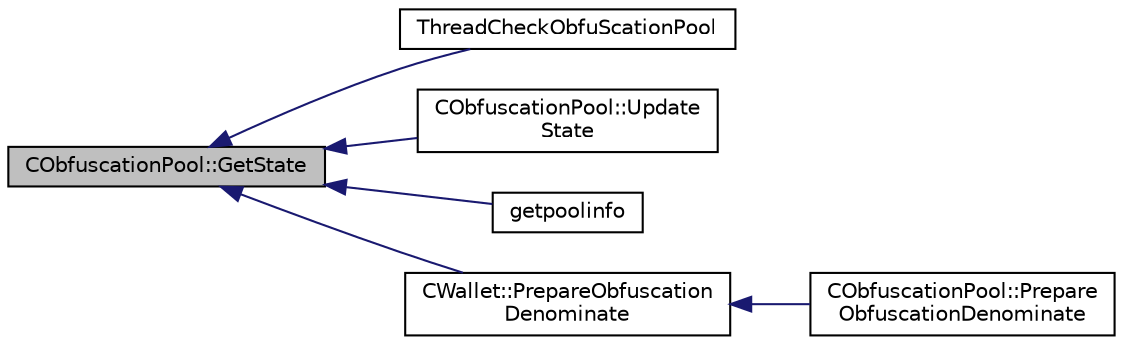 digraph "CObfuscationPool::GetState"
{
  edge [fontname="Helvetica",fontsize="10",labelfontname="Helvetica",labelfontsize="10"];
  node [fontname="Helvetica",fontsize="10",shape=record];
  rankdir="LR";
  Node225 [label="CObfuscationPool::GetState",height=0.2,width=0.4,color="black", fillcolor="grey75", style="filled", fontcolor="black"];
  Node225 -> Node226 [dir="back",color="midnightblue",fontsize="10",style="solid",fontname="Helvetica"];
  Node226 [label="ThreadCheckObfuScationPool",height=0.2,width=0.4,color="black", fillcolor="white", style="filled",URL="$obfuscation_8h.html#a3f96a5ca9c6735e5bfac77582f0af321"];
  Node225 -> Node227 [dir="back",color="midnightblue",fontsize="10",style="solid",fontname="Helvetica"];
  Node227 [label="CObfuscationPool::Update\lState",height=0.2,width=0.4,color="black", fillcolor="white", style="filled",URL="$class_c_obfuscation_pool.html#a4b32548a55c50b6b637c642234902870"];
  Node225 -> Node228 [dir="back",color="midnightblue",fontsize="10",style="solid",fontname="Helvetica"];
  Node228 [label="getpoolinfo",height=0.2,width=0.4,color="black", fillcolor="white", style="filled",URL="$rpcmasternode_8cpp.html#aea4471c128eb07bb1b70b4344ac38564"];
  Node225 -> Node229 [dir="back",color="midnightblue",fontsize="10",style="solid",fontname="Helvetica"];
  Node229 [label="CWallet::PrepareObfuscation\lDenominate",height=0.2,width=0.4,color="black", fillcolor="white", style="filled",URL="$group___actions.html#ga704a957c88e9bef696dd30ddc95ad098"];
  Node229 -> Node230 [dir="back",color="midnightblue",fontsize="10",style="solid",fontname="Helvetica"];
  Node230 [label="CObfuscationPool::Prepare\lObfuscationDenominate",height=0.2,width=0.4,color="black", fillcolor="white", style="filled",URL="$class_c_obfuscation_pool.html#a136c9f54ae6e785e24a0f365cb889a77"];
}
